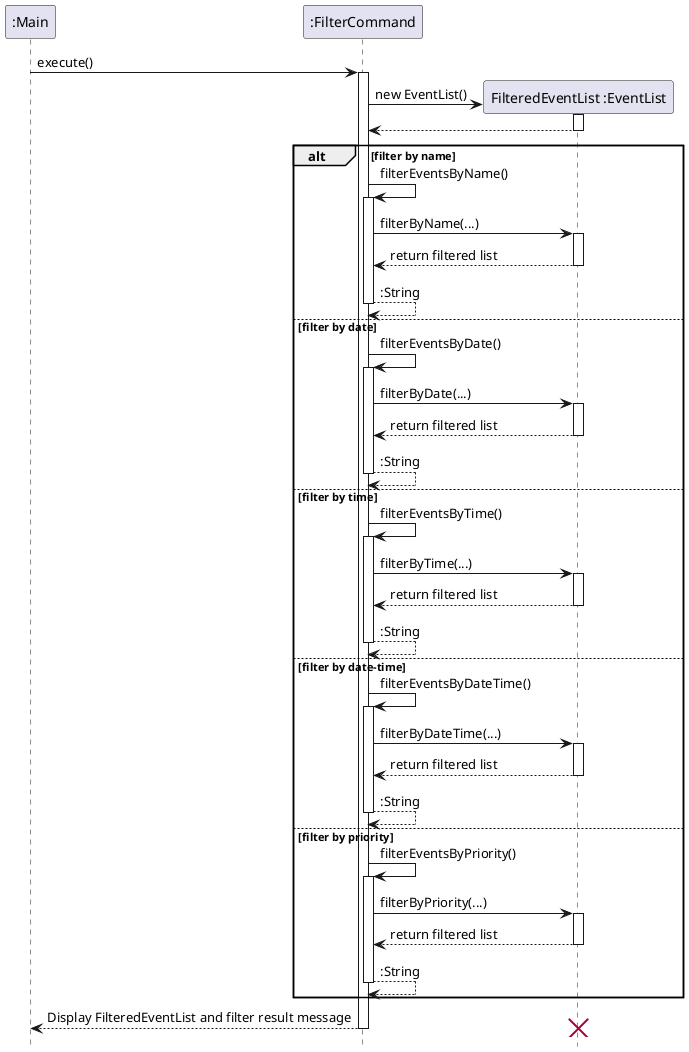 @startuml
hide footbox
participant ":Main" as Main
participant ":FilterCommand" as FC

Main -> FC: execute()

create participant "FilteredEventList :EventList" as FEL
activate FC
FC -> FEL: new EventList()
activate FEL
FEL --> FC
deactivate FEL

alt filter by name
    FC -> FC : filterEventsByName()
    activate FC
    FC -> FEL: filterByName(...)
    activate FEL
    FEL --> FC: return filtered list
    deactivate FEL
    FC --> FC : :String
    deactivate FC
else filter by date
        FC -> FC : filterEventsByDate()
        activate FC
        FC -> FEL: filterByDate(...)
        activate FEL
        FEL --> FC: return filtered list
        deactivate FEL
        FC --> FC : :String
        deactivate FC
else filter by time
    FC -> FC : filterEventsByTime()
    activate FC
    FC -> FEL: filterByTime(...)
    activate FEL
    FEL --> FC: return filtered list
    deactivate FEL
    FC --> FC : :String
    deactivate FC
else filter by date-time
        FC -> FC : filterEventsByDateTime()
        activate FC
        FC -> FEL: filterByDateTime(...)
        activate FEL
        FEL --> FC: return filtered list
        deactivate FEL
        FC --> FC : :String
        deactivate FC
else filter by priority
    FC -> FC: filterEventsByPriority()
    activate FC
    FC -> FEL: filterByPriority(...)
    activate FEL
    FEL --> FC: return filtered list
    deactivate FEL
    FC --> FC : :String
    deactivate FC
end alt

FC --> Main: Display FilteredEventList and filter result message
deactivate FC
destroy FEL

@enduml